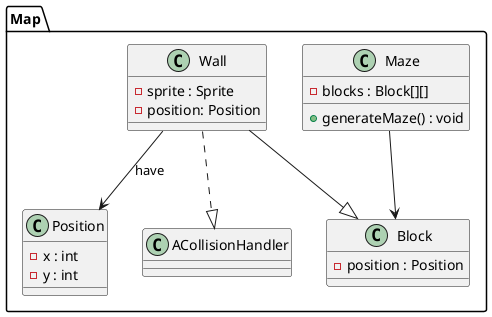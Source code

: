 @startuml
package "Map" {
  class Block{
   - position : Position
  }

  class Maze {
   - blocks : Block[][]
   + generateMaze() : void
  }
  Maze --> Block


  class Wall {
    - sprite : Sprite
      - position: Position
  }
  Wall --|> Block
  Wall --> Position : have
  Wall ..|> ACollisionHandler

  class Position {
   - x : int
   - y : int
  }

}
@enduml
